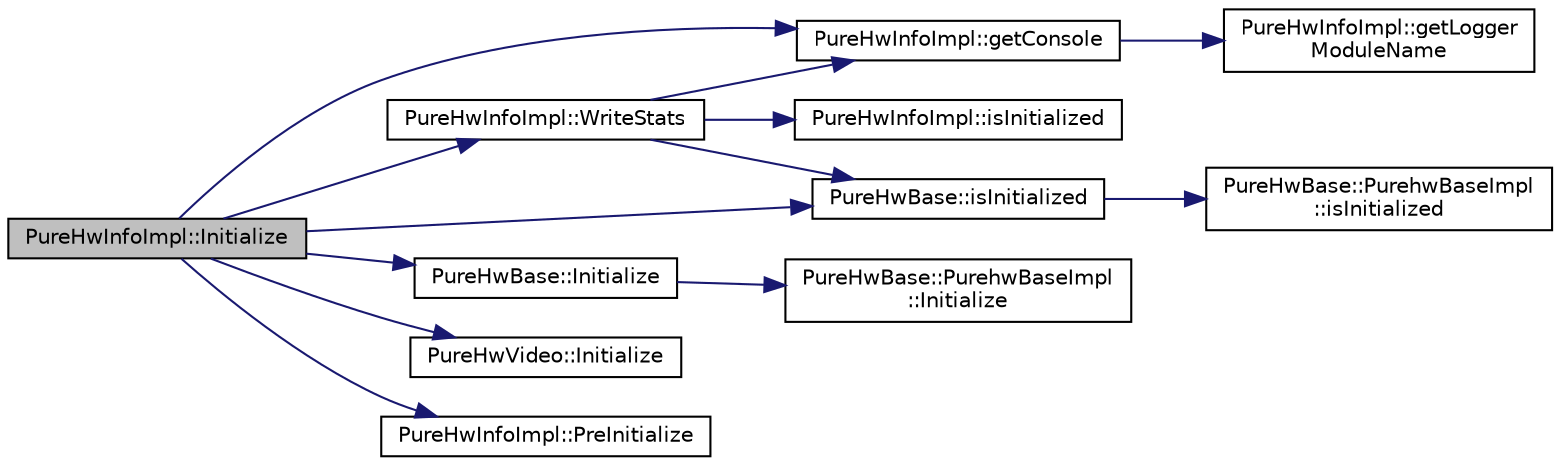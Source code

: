digraph "PureHwInfoImpl::Initialize"
{
 // LATEX_PDF_SIZE
  edge [fontname="Helvetica",fontsize="10",labelfontname="Helvetica",labelfontsize="10"];
  node [fontname="Helvetica",fontsize="10",shape=record];
  rankdir="LR";
  Node1 [label="PureHwInfoImpl::Initialize",height=0.2,width=0.4,color="black", fillcolor="grey75", style="filled", fontcolor="black",tooltip="Sets members to real values within the singleton instance."];
  Node1 -> Node2 [color="midnightblue",fontsize="10",style="solid",fontname="Helvetica"];
  Node2 [label="PureHwInfoImpl::getConsole",height=0.2,width=0.4,color="black", fillcolor="white", style="filled",URL="$class_pure_hw_info_impl.html#a9a76078c4ffa06d7641af9c2fc0ed014",tooltip="Returns access to console preset with logger module name as this class."];
  Node2 -> Node3 [color="midnightblue",fontsize="10",style="solid",fontname="Helvetica"];
  Node3 [label="PureHwInfoImpl::getLogger\lModuleName",height=0.2,width=0.4,color="black", fillcolor="white", style="filled",URL="$class_pure_hw_info_impl.html#a6281ca9a77ccf51f09f6918e3f4943b5",tooltip="Returns the logger module name of this class."];
  Node1 -> Node4 [color="midnightblue",fontsize="10",style="solid",fontname="Helvetica"];
  Node4 [label="PureHwBase::Initialize",height=0.2,width=0.4,color="black", fillcolor="white", style="filled",URL="$class_pure_hw_base.html#aaa153188cadcdba270ebf5a01c46f338",tooltip="Initializes the instance."];
  Node4 -> Node5 [color="midnightblue",fontsize="10",style="solid",fontname="Helvetica"];
  Node5 [label="PureHwBase::PurehwBaseImpl\l::Initialize",height=0.2,width=0.4,color="black", fillcolor="white", style="filled",URL="$class_pure_hw_base_1_1_purehw_base_impl.html#a69a5c31c50b1baeb545379c348af272c",tooltip="Initializes the instance."];
  Node1 -> Node6 [color="midnightblue",fontsize="10",style="solid",fontname="Helvetica"];
  Node6 [label="PureHwVideo::Initialize",height=0.2,width=0.4,color="black", fillcolor="white", style="filled",URL="$class_pure_hw_video.html#aea26fe72b3ffaafb3f1441996b6a6dd1",tooltip="Sets members to real values within the singleton instance."];
  Node1 -> Node7 [color="midnightblue",fontsize="10",style="solid",fontname="Helvetica"];
  Node7 [label="PureHwBase::isInitialized",height=0.2,width=0.4,color="black", fillcolor="white", style="filled",URL="$class_pure_hw_base.html#a9b43b708c80cc54e9b14328f7ec8f783",tooltip="Returns whether the instance is successfully initialized."];
  Node7 -> Node8 [color="midnightblue",fontsize="10",style="solid",fontname="Helvetica"];
  Node8 [label="PureHwBase::PurehwBaseImpl\l::isInitialized",height=0.2,width=0.4,color="black", fillcolor="white", style="filled",URL="$class_pure_hw_base_1_1_purehw_base_impl.html#a4bc9a5eb138fb0708fbaaa8b09ffc52a",tooltip="Returns whether the instance is successfully initialized."];
  Node1 -> Node9 [color="midnightblue",fontsize="10",style="solid",fontname="Helvetica"];
  Node9 [label="PureHwInfoImpl::PreInitialize",height=0.2,width=0.4,color="black", fillcolor="white", style="filled",URL="$class_pure_hw_info_impl.html#a03485b2bf9c64d1b0113143679be79e8",tooltip="Preinitializes members."];
  Node1 -> Node10 [color="midnightblue",fontsize="10",style="solid",fontname="Helvetica"];
  Node10 [label="PureHwInfoImpl::WriteStats",height=0.2,width=0.4,color="black", fillcolor="white", style="filled",URL="$class_pure_hw_info_impl.html#aad6c958ccb82ae60f69303c06301f5ae",tooltip="Writes statistics to the console."];
  Node10 -> Node2 [color="midnightblue",fontsize="10",style="solid",fontname="Helvetica"];
  Node10 -> Node7 [color="midnightblue",fontsize="10",style="solid",fontname="Helvetica"];
  Node10 -> Node11 [color="midnightblue",fontsize="10",style="solid",fontname="Helvetica"];
  Node11 [label="PureHwInfoImpl::isInitialized",height=0.2,width=0.4,color="black", fillcolor="white", style="filled",URL="$class_pure_hw_info_impl.html#a252f2cf58737ac044690078fc0dd4e41",tooltip="Returns whether the singleton instance is successfully initialized."];
}
